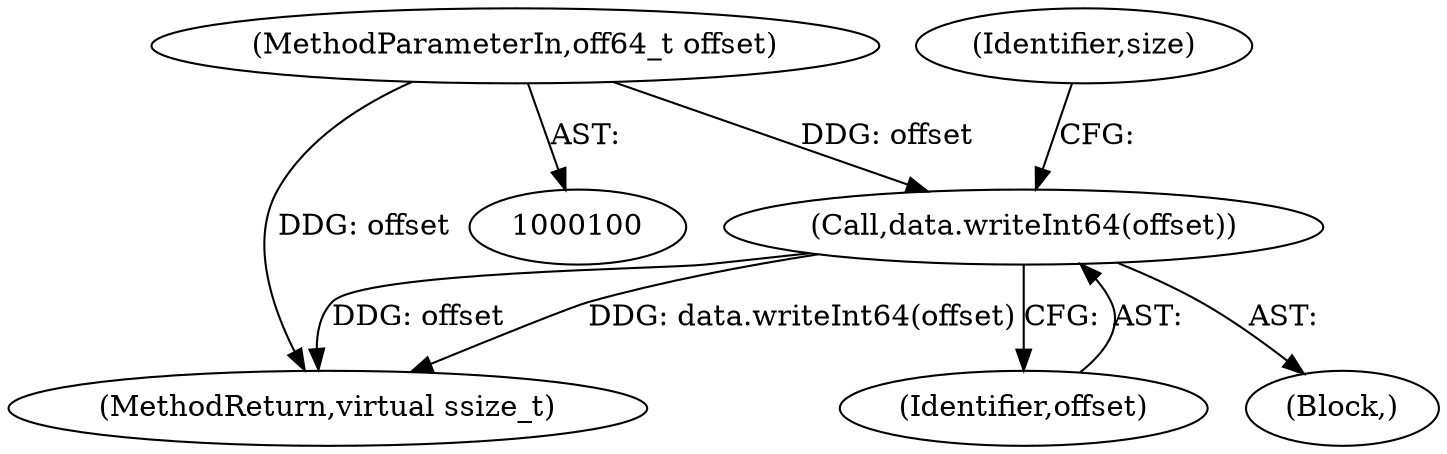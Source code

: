 digraph "0_Android_51504928746edff6c94a1c498cf99c0a83bedaed@API" {
"1000109" [label="(Call,data.writeInt64(offset))"];
"1000101" [label="(MethodParameterIn,off64_t offset)"];
"1000171" [label="(MethodReturn,virtual ssize_t)"];
"1000112" [label="(Identifier,size)"];
"1000110" [label="(Identifier,offset)"];
"1000101" [label="(MethodParameterIn,off64_t offset)"];
"1000109" [label="(Call,data.writeInt64(offset))"];
"1000104" [label="(Block,)"];
"1000109" -> "1000104"  [label="AST: "];
"1000109" -> "1000110"  [label="CFG: "];
"1000110" -> "1000109"  [label="AST: "];
"1000112" -> "1000109"  [label="CFG: "];
"1000109" -> "1000171"  [label="DDG: data.writeInt64(offset)"];
"1000109" -> "1000171"  [label="DDG: offset"];
"1000101" -> "1000109"  [label="DDG: offset"];
"1000101" -> "1000100"  [label="AST: "];
"1000101" -> "1000171"  [label="DDG: offset"];
}
